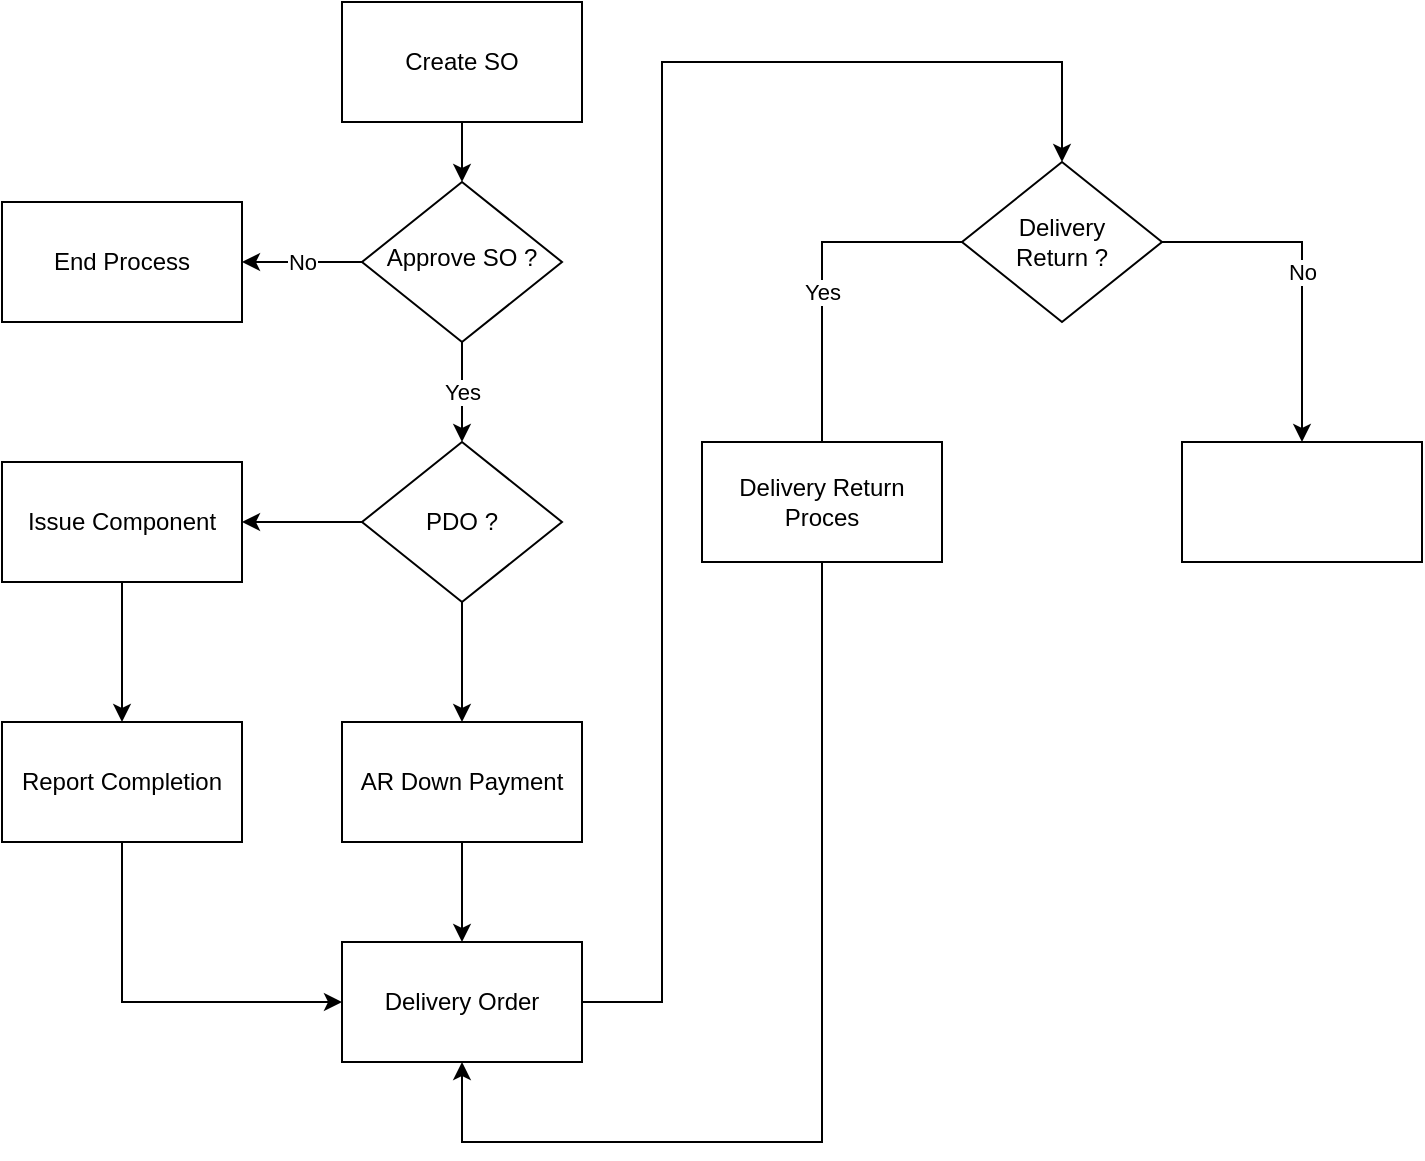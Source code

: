 <mxfile version="20.5.3" type="github">
  <diagram id="X-Gu36J33hNGbKR9d6lM" name="Page-1">
    <mxGraphModel dx="1920" dy="526" grid="1" gridSize="10" guides="1" tooltips="1" connect="1" arrows="1" fold="1" page="1" pageScale="1" pageWidth="850" pageHeight="1100" math="0" shadow="0">
      <root>
        <mxCell id="0" />
        <mxCell id="1" parent="0" />
        <mxCell id="-gsyWm0zrG2Pwdm3dlUF-1" value="Yes" style="edgeStyle=orthogonalEdgeStyle;rounded=0;orthogonalLoop=1;jettySize=auto;html=1;entryX=0.5;entryY=0;entryDx=0;entryDy=0;" edge="1" parent="1" source="-gsyWm0zrG2Pwdm3dlUF-3" target="-gsyWm0zrG2Pwdm3dlUF-31">
          <mxGeometry relative="1" as="geometry">
            <mxPoint x="220" y="330" as="targetPoint" />
          </mxGeometry>
        </mxCell>
        <mxCell id="-gsyWm0zrG2Pwdm3dlUF-2" value="No" style="edgeStyle=none;rounded=0;orthogonalLoop=1;jettySize=auto;html=1;exitX=0;exitY=0.5;exitDx=0;exitDy=0;entryX=1;entryY=0.5;entryDx=0;entryDy=0;" edge="1" parent="1" source="-gsyWm0zrG2Pwdm3dlUF-3" target="-gsyWm0zrG2Pwdm3dlUF-30">
          <mxGeometry relative="1" as="geometry" />
        </mxCell>
        <mxCell id="-gsyWm0zrG2Pwdm3dlUF-3" value="Approve SO ?" style="rhombus;whiteSpace=wrap;html=1;shadow=0;fontFamily=Helvetica;fontSize=12;align=center;strokeWidth=1;spacing=6;spacingTop=-4;" vertex="1" parent="1">
          <mxGeometry x="170" y="170" width="100" height="80" as="geometry" />
        </mxCell>
        <mxCell id="-gsyWm0zrG2Pwdm3dlUF-28" style="edgeStyle=orthogonalEdgeStyle;rounded=0;orthogonalLoop=1;jettySize=auto;html=1;exitX=0.5;exitY=1;exitDx=0;exitDy=0;entryX=0.5;entryY=0;entryDx=0;entryDy=0;" edge="1" parent="1" source="-gsyWm0zrG2Pwdm3dlUF-29" target="-gsyWm0zrG2Pwdm3dlUF-3">
          <mxGeometry relative="1" as="geometry" />
        </mxCell>
        <mxCell id="-gsyWm0zrG2Pwdm3dlUF-29" value="Create SO" style="rounded=0;whiteSpace=wrap;html=1;" vertex="1" parent="1">
          <mxGeometry x="160" y="80" width="120" height="60" as="geometry" />
        </mxCell>
        <mxCell id="-gsyWm0zrG2Pwdm3dlUF-30" value="End Process" style="rounded=0;whiteSpace=wrap;html=1;" vertex="1" parent="1">
          <mxGeometry x="-10" y="180" width="120" height="60" as="geometry" />
        </mxCell>
        <mxCell id="-gsyWm0zrG2Pwdm3dlUF-33" value="" style="edgeStyle=orthogonalEdgeStyle;rounded=0;orthogonalLoop=1;jettySize=auto;html=1;" edge="1" parent="1" source="-gsyWm0zrG2Pwdm3dlUF-31" target="-gsyWm0zrG2Pwdm3dlUF-32">
          <mxGeometry relative="1" as="geometry" />
        </mxCell>
        <mxCell id="-gsyWm0zrG2Pwdm3dlUF-37" value="" style="edgeStyle=orthogonalEdgeStyle;rounded=0;orthogonalLoop=1;jettySize=auto;html=1;" edge="1" parent="1" source="-gsyWm0zrG2Pwdm3dlUF-31" target="-gsyWm0zrG2Pwdm3dlUF-36">
          <mxGeometry relative="1" as="geometry" />
        </mxCell>
        <mxCell id="-gsyWm0zrG2Pwdm3dlUF-31" value="PDO ?" style="rhombus;whiteSpace=wrap;html=1;" vertex="1" parent="1">
          <mxGeometry x="170" y="300" width="100" height="80" as="geometry" />
        </mxCell>
        <mxCell id="-gsyWm0zrG2Pwdm3dlUF-35" value="" style="edgeStyle=orthogonalEdgeStyle;rounded=0;orthogonalLoop=1;jettySize=auto;html=1;" edge="1" parent="1" source="-gsyWm0zrG2Pwdm3dlUF-32" target="-gsyWm0zrG2Pwdm3dlUF-34">
          <mxGeometry relative="1" as="geometry" />
        </mxCell>
        <mxCell id="-gsyWm0zrG2Pwdm3dlUF-32" value="Issue Component" style="whiteSpace=wrap;html=1;" vertex="1" parent="1">
          <mxGeometry x="-10" y="310" width="120" height="60" as="geometry" />
        </mxCell>
        <mxCell id="-gsyWm0zrG2Pwdm3dlUF-41" style="edgeStyle=orthogonalEdgeStyle;rounded=0;orthogonalLoop=1;jettySize=auto;html=1;exitX=0.5;exitY=1;exitDx=0;exitDy=0;entryX=0;entryY=0.5;entryDx=0;entryDy=0;" edge="1" parent="1" source="-gsyWm0zrG2Pwdm3dlUF-34" target="-gsyWm0zrG2Pwdm3dlUF-39">
          <mxGeometry relative="1" as="geometry">
            <mxPoint x="140" y="590" as="targetPoint" />
          </mxGeometry>
        </mxCell>
        <mxCell id="-gsyWm0zrG2Pwdm3dlUF-34" value="Report Completion" style="whiteSpace=wrap;html=1;" vertex="1" parent="1">
          <mxGeometry x="-10" y="440" width="120" height="60" as="geometry" />
        </mxCell>
        <mxCell id="-gsyWm0zrG2Pwdm3dlUF-40" value="" style="edgeStyle=orthogonalEdgeStyle;rounded=0;orthogonalLoop=1;jettySize=auto;html=1;" edge="1" parent="1" source="-gsyWm0zrG2Pwdm3dlUF-36" target="-gsyWm0zrG2Pwdm3dlUF-39">
          <mxGeometry relative="1" as="geometry" />
        </mxCell>
        <mxCell id="-gsyWm0zrG2Pwdm3dlUF-36" value="AR Down Payment" style="whiteSpace=wrap;html=1;" vertex="1" parent="1">
          <mxGeometry x="160" y="440" width="120" height="60" as="geometry" />
        </mxCell>
        <mxCell id="-gsyWm0zrG2Pwdm3dlUF-57" style="edgeStyle=orthogonalEdgeStyle;rounded=0;orthogonalLoop=1;jettySize=auto;html=1;entryX=0.5;entryY=0;entryDx=0;entryDy=0;exitX=1;exitY=0.5;exitDx=0;exitDy=0;" edge="1" parent="1" source="-gsyWm0zrG2Pwdm3dlUF-39" target="-gsyWm0zrG2Pwdm3dlUF-45">
          <mxGeometry relative="1" as="geometry">
            <mxPoint x="280" y="670" as="sourcePoint" />
            <Array as="points">
              <mxPoint x="320" y="580" />
              <mxPoint x="320" y="110" />
              <mxPoint x="520" y="110" />
            </Array>
          </mxGeometry>
        </mxCell>
        <mxCell id="-gsyWm0zrG2Pwdm3dlUF-39" value="Delivery Order" style="whiteSpace=wrap;html=1;" vertex="1" parent="1">
          <mxGeometry x="160" y="550" width="120" height="60" as="geometry" />
        </mxCell>
        <mxCell id="-gsyWm0zrG2Pwdm3dlUF-62" value="Yes" style="edgeStyle=orthogonalEdgeStyle;rounded=0;orthogonalLoop=1;jettySize=auto;html=1;exitX=0;exitY=0.5;exitDx=0;exitDy=0;entryX=0.5;entryY=0;entryDx=0;entryDy=0;" edge="1" parent="1" source="-gsyWm0zrG2Pwdm3dlUF-45" target="-gsyWm0zrG2Pwdm3dlUF-58">
          <mxGeometry relative="1" as="geometry">
            <Array as="points">
              <mxPoint x="400" y="200" />
              <mxPoint x="400" y="310" />
            </Array>
          </mxGeometry>
        </mxCell>
        <mxCell id="-gsyWm0zrG2Pwdm3dlUF-64" value="No" style="edgeStyle=orthogonalEdgeStyle;rounded=0;orthogonalLoop=1;jettySize=auto;html=1;" edge="1" parent="1" source="-gsyWm0zrG2Pwdm3dlUF-45" target="-gsyWm0zrG2Pwdm3dlUF-63">
          <mxGeometry relative="1" as="geometry" />
        </mxCell>
        <mxCell id="-gsyWm0zrG2Pwdm3dlUF-45" value="Delivery &lt;br&gt;Return ?" style="rhombus;whiteSpace=wrap;html=1;" vertex="1" parent="1">
          <mxGeometry x="470" y="160" width="100" height="80" as="geometry" />
        </mxCell>
        <mxCell id="-gsyWm0zrG2Pwdm3dlUF-67" style="edgeStyle=orthogonalEdgeStyle;rounded=0;orthogonalLoop=1;jettySize=auto;html=1;exitX=0.5;exitY=1;exitDx=0;exitDy=0;entryX=0.5;entryY=1;entryDx=0;entryDy=0;" edge="1" parent="1" source="-gsyWm0zrG2Pwdm3dlUF-58" target="-gsyWm0zrG2Pwdm3dlUF-39">
          <mxGeometry relative="1" as="geometry">
            <Array as="points">
              <mxPoint x="400" y="650" />
              <mxPoint x="220" y="650" />
            </Array>
          </mxGeometry>
        </mxCell>
        <mxCell id="-gsyWm0zrG2Pwdm3dlUF-58" value="Delivery Return Proces" style="whiteSpace=wrap;html=1;" vertex="1" parent="1">
          <mxGeometry x="340" y="300" width="120" height="60" as="geometry" />
        </mxCell>
        <mxCell id="-gsyWm0zrG2Pwdm3dlUF-63" value="" style="whiteSpace=wrap;html=1;" vertex="1" parent="1">
          <mxGeometry x="580" y="300" width="120" height="60" as="geometry" />
        </mxCell>
      </root>
    </mxGraphModel>
  </diagram>
</mxfile>
